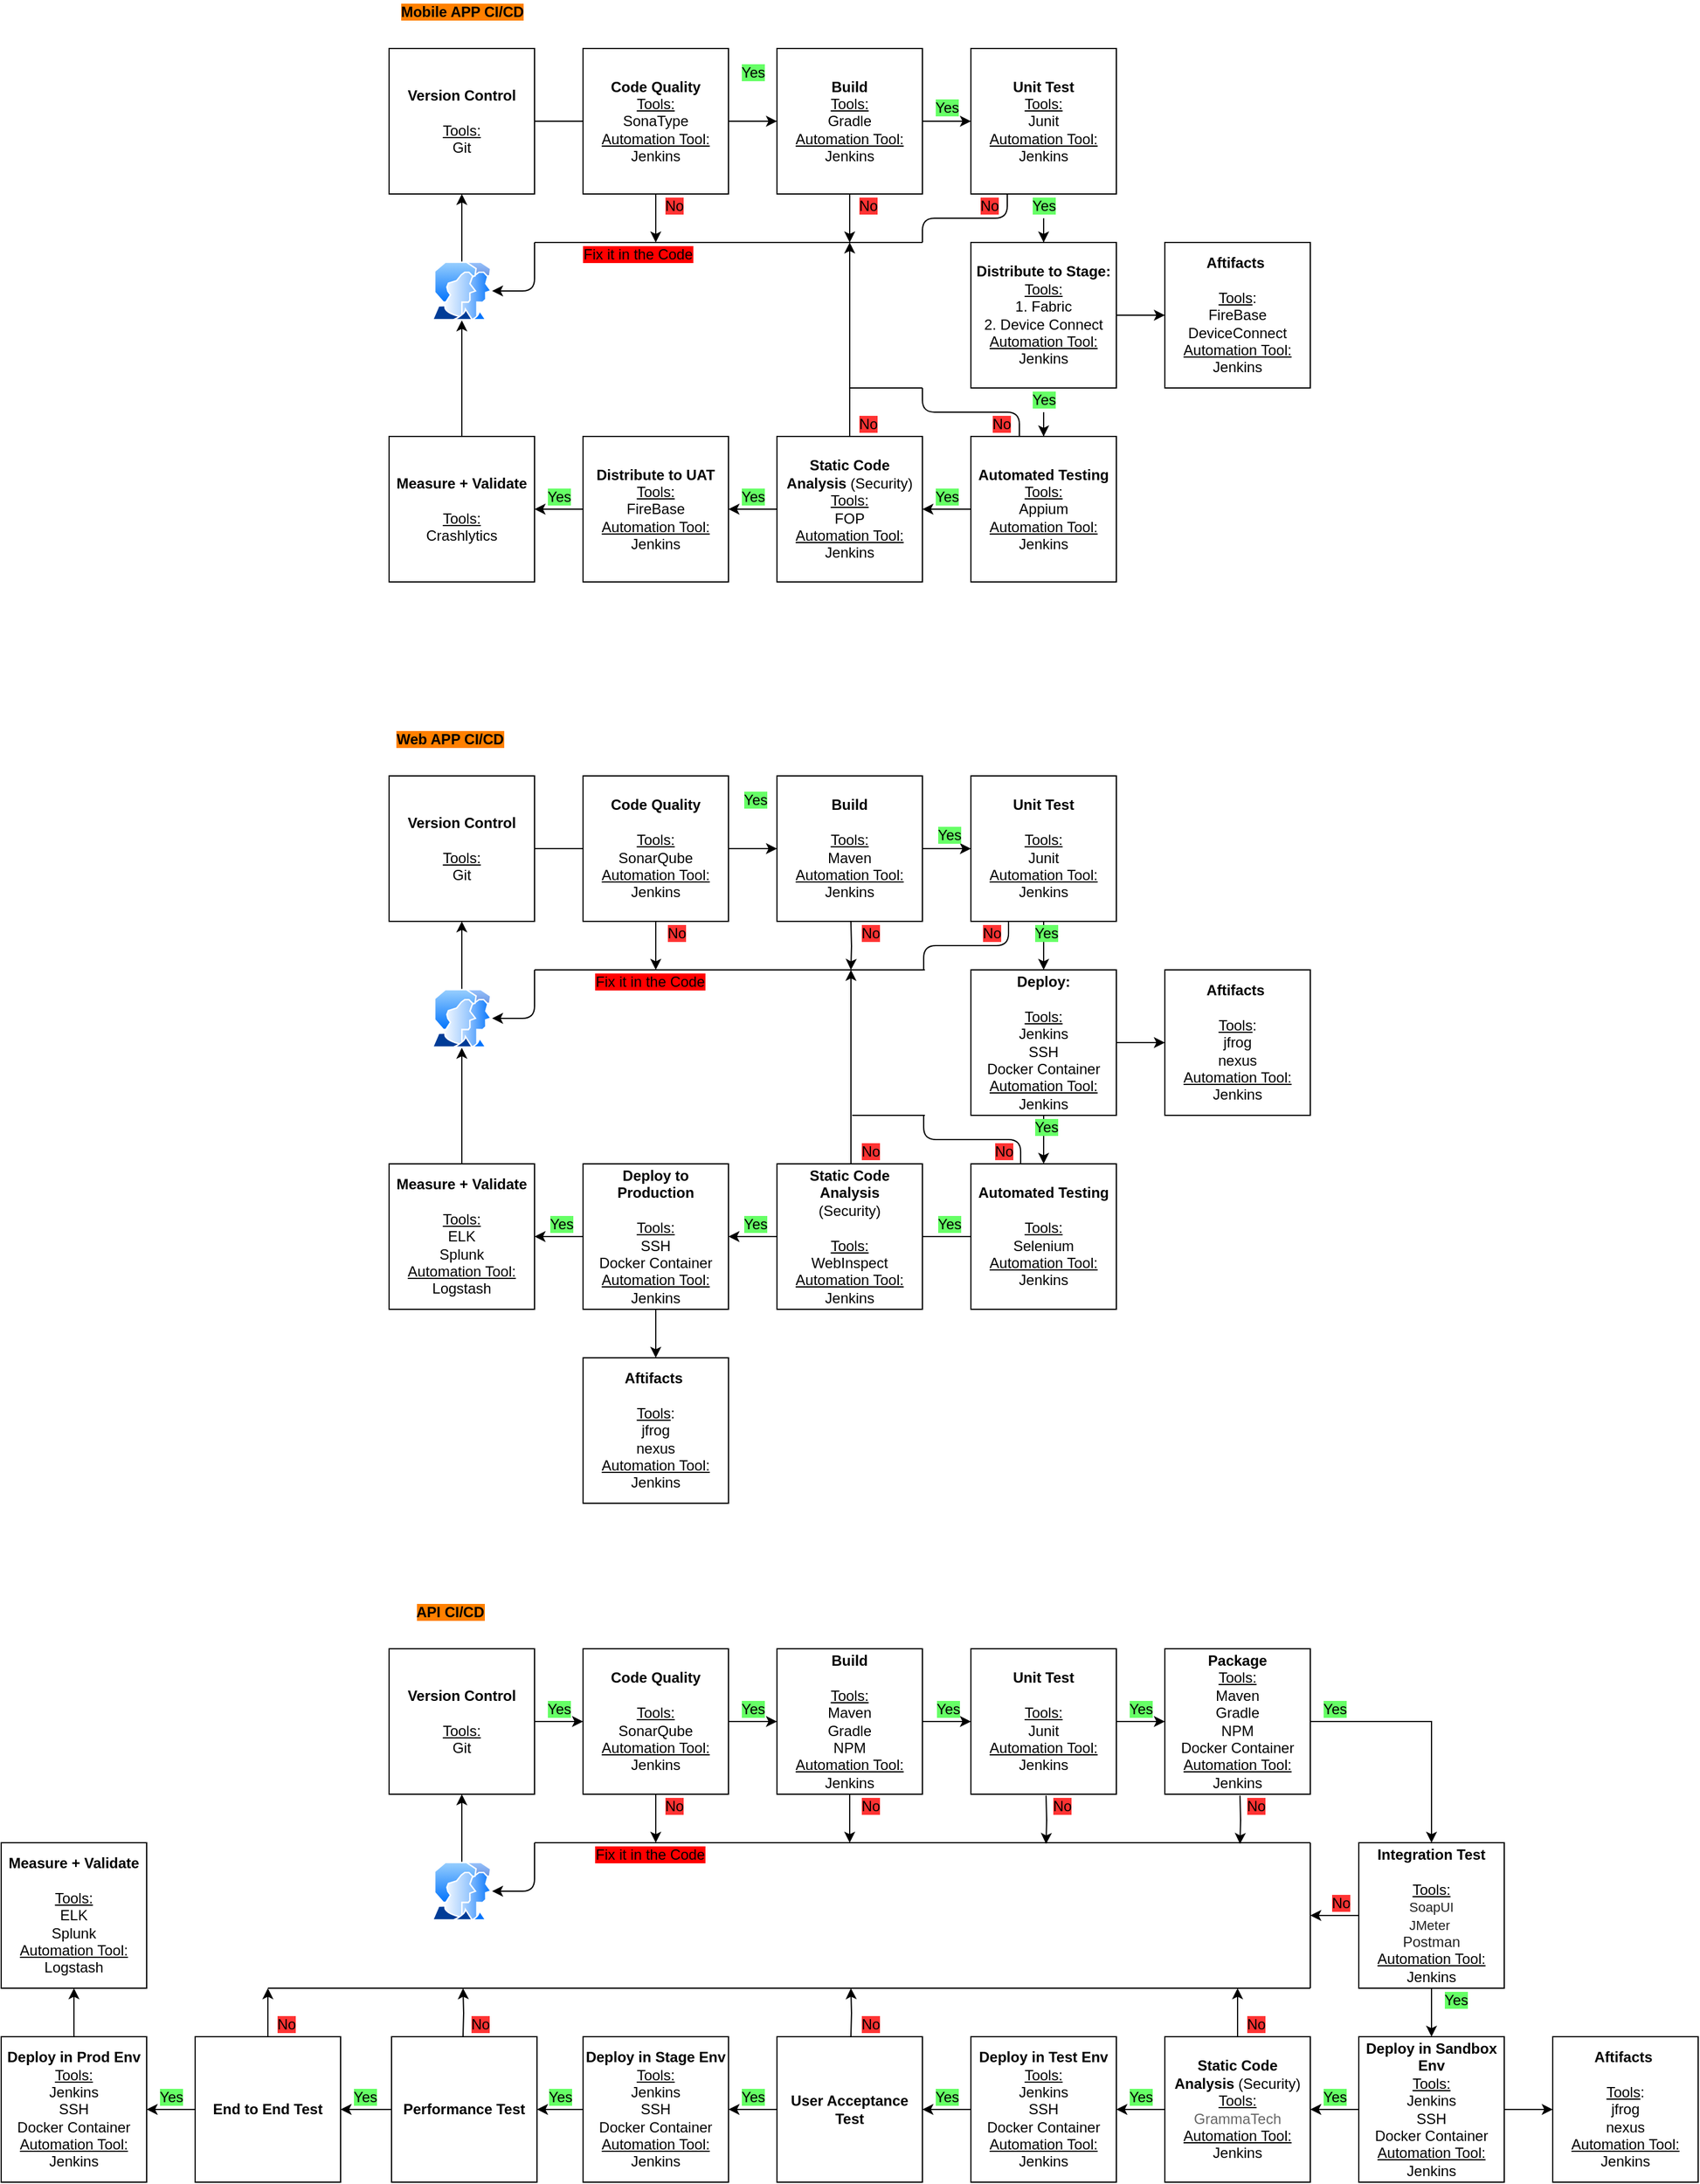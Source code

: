 <mxfile version="13.7.5" type="device"><diagram id="SdU_u94Ngvwu3M7rnDQM" name="Page-1"><mxGraphModel dx="2105" dy="491" grid="1" gridSize="10" guides="1" tooltips="1" connect="1" arrows="1" fold="1" page="1" pageScale="1" pageWidth="827" pageHeight="1169" math="0" shadow="0"><root><mxCell id="0"/><mxCell id="1" parent="0"/><mxCell id="Ttw3WsU9i3kZwepMwft5-23" style="edgeStyle=orthogonalEdgeStyle;rounded=0;orthogonalLoop=1;jettySize=auto;html=1;exitX=1;exitY=0.5;exitDx=0;exitDy=0;entryX=0;entryY=0.5;entryDx=0;entryDy=0;" parent="1" source="Ttw3WsU9i3kZwepMwft5-13" target="Ttw3WsU9i3kZwepMwft5-15" edge="1"><mxGeometry relative="1" as="geometry"/></mxCell><mxCell id="Ttw3WsU9i3kZwepMwft5-13" value="&lt;b&gt;Version Control&lt;br&gt;&lt;/b&gt;&lt;br&gt;&lt;u&gt;Tools:&lt;br&gt;&lt;/u&gt;Git" style="rounded=0;whiteSpace=wrap;html=1;" parent="1" vertex="1"><mxGeometry x="40" y="40" width="120" height="120" as="geometry"/></mxCell><mxCell id="Ttw3WsU9i3kZwepMwft5-24" style="edgeStyle=orthogonalEdgeStyle;rounded=0;orthogonalLoop=1;jettySize=auto;html=1;entryX=0;entryY=0.5;entryDx=0;entryDy=0;" parent="1" source="Ttw3WsU9i3kZwepMwft5-15" target="Ttw3WsU9i3kZwepMwft5-16" edge="1"><mxGeometry relative="1" as="geometry"/></mxCell><mxCell id="Ttw3WsU9i3kZwepMwft5-75" value="" style="edgeStyle=orthogonalEdgeStyle;rounded=0;orthogonalLoop=1;jettySize=auto;html=1;" parent="1" source="Ttw3WsU9i3kZwepMwft5-15" edge="1"><mxGeometry relative="1" as="geometry"><mxPoint x="420" y="200" as="targetPoint"/></mxGeometry></mxCell><mxCell id="Ttw3WsU9i3kZwepMwft5-15" value="&lt;b&gt;Build&lt;/b&gt;&lt;br&gt;&lt;u&gt;Tools:&lt;br&gt;&lt;/u&gt;Gradle&lt;br&gt;&lt;u&gt;Automation Tool:&lt;br&gt;&lt;/u&gt;Jenkins" style="rounded=0;whiteSpace=wrap;html=1;" parent="1" vertex="1"><mxGeometry x="360" y="40" width="120" height="120" as="geometry"/></mxCell><mxCell id="Ttw3WsU9i3kZwepMwft5-37" value="" style="edgeStyle=orthogonalEdgeStyle;rounded=0;orthogonalLoop=1;jettySize=auto;html=1;" parent="1" source="Ttw3WsU9i3kZwepMwft5-62" target="Ttw3WsU9i3kZwepMwft5-17" edge="1"><mxGeometry relative="1" as="geometry"/></mxCell><mxCell id="Ttw3WsU9i3kZwepMwft5-16" value="&lt;b&gt;Unit Test&lt;/b&gt;&lt;br&gt;&lt;u&gt;Tools:&lt;br&gt;&lt;/u&gt;Junit&lt;br&gt;&lt;u&gt;Automation Tool:&lt;br&gt;&lt;/u&gt;Jenkins" style="rounded=0;whiteSpace=wrap;html=1;" parent="1" vertex="1"><mxGeometry x="520" y="40" width="120" height="120" as="geometry"/></mxCell><mxCell id="Ttw3WsU9i3kZwepMwft5-26" value="" style="edgeStyle=orthogonalEdgeStyle;rounded=0;orthogonalLoop=1;jettySize=auto;html=1;" parent="1" source="Ttw3WsU9i3kZwepMwft5-64" target="Ttw3WsU9i3kZwepMwft5-18" edge="1"><mxGeometry relative="1" as="geometry"/></mxCell><mxCell id="Ttw3WsU9i3kZwepMwft5-130" value="" style="edgeStyle=orthogonalEdgeStyle;rounded=0;orthogonalLoop=1;jettySize=auto;html=1;" parent="1" source="Ttw3WsU9i3kZwepMwft5-17" target="Ttw3WsU9i3kZwepMwft5-127" edge="1"><mxGeometry relative="1" as="geometry"/></mxCell><mxCell id="Ttw3WsU9i3kZwepMwft5-17" value="&lt;b&gt;Distribute to Stage:&lt;/b&gt;&lt;br&gt;&lt;u&gt;Tools:&lt;br&gt;&lt;/u&gt;1. Fabric&lt;br&gt;2. Device Connect&lt;br&gt;&lt;u&gt;Automation Tool:&lt;br&gt;&lt;/u&gt;Jenkins" style="rounded=0;whiteSpace=wrap;html=1;" parent="1" vertex="1"><mxGeometry x="520" y="200" width="120" height="120" as="geometry"/></mxCell><mxCell id="Ttw3WsU9i3kZwepMwft5-27" value="" style="edgeStyle=orthogonalEdgeStyle;rounded=0;orthogonalLoop=1;jettySize=auto;html=1;" parent="1" source="Ttw3WsU9i3kZwepMwft5-35" target="Ttw3WsU9i3kZwepMwft5-19" edge="1"><mxGeometry relative="1" as="geometry"/></mxCell><mxCell id="Ttw3WsU9i3kZwepMwft5-18" value="&lt;b&gt;Automated Testing&lt;/b&gt;&lt;br&gt;&lt;u&gt;Tools:&lt;br&gt;&lt;/u&gt;Appium&lt;br&gt;&lt;u&gt;Automation Tool:&lt;br&gt;&lt;/u&gt;Jenkins" style="rounded=0;whiteSpace=wrap;html=1;" parent="1" vertex="1"><mxGeometry x="520" y="360" width="120" height="120" as="geometry"/></mxCell><mxCell id="Ttw3WsU9i3kZwepMwft5-28" value="" style="edgeStyle=orthogonalEdgeStyle;rounded=0;orthogonalLoop=1;jettySize=auto;html=1;" parent="1" source="Ttw3WsU9i3kZwepMwft5-19" target="Ttw3WsU9i3kZwepMwft5-20" edge="1"><mxGeometry relative="1" as="geometry"/></mxCell><mxCell id="Ttw3WsU9i3kZwepMwft5-19" value="&lt;b&gt;Distribute to UAT&lt;br&gt;&lt;/b&gt;&lt;u&gt;Tools:&lt;br&gt;&lt;/u&gt;FireBase&lt;br&gt;&lt;u&gt;Automation Tool:&lt;br&gt;&lt;/u&gt;Jenkins" style="rounded=0;whiteSpace=wrap;html=1;" parent="1" vertex="1"><mxGeometry x="200" y="360" width="120" height="120" as="geometry"/></mxCell><mxCell id="Ttw3WsU9i3kZwepMwft5-33" style="edgeStyle=orthogonalEdgeStyle;rounded=0;orthogonalLoop=1;jettySize=auto;html=1;entryX=0.5;entryY=1;entryDx=0;entryDy=0;" parent="1" source="Ttw3WsU9i3kZwepMwft5-20" target="Ttw3WsU9i3kZwepMwft5-21" edge="1"><mxGeometry relative="1" as="geometry"/></mxCell><mxCell id="Ttw3WsU9i3kZwepMwft5-20" value="&lt;b&gt;Measure + Validate&lt;br&gt;&lt;/b&gt;&lt;br&gt;&lt;u&gt;Tools:&lt;br&gt;&lt;/u&gt;Crashlytics" style="rounded=0;whiteSpace=wrap;html=1;" parent="1" vertex="1"><mxGeometry x="40" y="360" width="120" height="120" as="geometry"/></mxCell><mxCell id="Ttw3WsU9i3kZwepMwft5-22" style="edgeStyle=orthogonalEdgeStyle;rounded=0;orthogonalLoop=1;jettySize=auto;html=1;exitX=0.5;exitY=0;exitDx=0;exitDy=0;entryX=0.5;entryY=1;entryDx=0;entryDy=0;" parent="1" source="Ttw3WsU9i3kZwepMwft5-21" target="Ttw3WsU9i3kZwepMwft5-13" edge="1"><mxGeometry relative="1" as="geometry"/></mxCell><mxCell id="Ttw3WsU9i3kZwepMwft5-21" value="" style="aspect=fixed;perimeter=ellipsePerimeter;html=1;align=center;shadow=0;dashed=0;spacingTop=3;image;image=img/lib/active_directory/user_accounts.svg;" parent="1" vertex="1"><mxGeometry x="75" y="215.75" width="50" height="48.5" as="geometry"/></mxCell><mxCell id="Ttw3WsU9i3kZwepMwft5-71" value="" style="edgeStyle=orthogonalEdgeStyle;rounded=0;orthogonalLoop=1;jettySize=auto;html=1;" parent="1" source="Ttw3WsU9i3kZwepMwft5-34" edge="1"><mxGeometry relative="1" as="geometry"><mxPoint x="260" y="200" as="targetPoint"/></mxGeometry></mxCell><mxCell id="Ttw3WsU9i3kZwepMwft5-34" value="&lt;b&gt;Code Quality&lt;/b&gt;&lt;br&gt;&lt;u&gt;Tools:&lt;br&gt;&lt;/u&gt;SonaType&lt;br&gt;&lt;u&gt;Automation Tool:&lt;br&gt;&lt;/u&gt;Jenkins" style="rounded=0;whiteSpace=wrap;html=1;" parent="1" vertex="1"><mxGeometry x="200" y="40" width="120" height="120" as="geometry"/></mxCell><mxCell id="Ttw3WsU9i3kZwepMwft5-36" value="&lt;b style=&quot;background-color: rgb(255 , 128 , 0)&quot;&gt;Mobile APP CI/CD&lt;/b&gt;" style="text;html=1;align=center;verticalAlign=middle;resizable=0;points=[];autosize=1;" parent="1" vertex="1"><mxGeometry x="40" width="120" height="20" as="geometry"/></mxCell><mxCell id="Ttw3WsU9i3kZwepMwft5-38" style="edgeStyle=orthogonalEdgeStyle;rounded=0;orthogonalLoop=1;jettySize=auto;html=1;exitX=1;exitY=0.5;exitDx=0;exitDy=0;entryX=0;entryY=0.5;entryDx=0;entryDy=0;" parent="1" source="Ttw3WsU9i3kZwepMwft5-39" target="Ttw3WsU9i3kZwepMwft5-41" edge="1"><mxGeometry relative="1" as="geometry"/></mxCell><mxCell id="Ttw3WsU9i3kZwepMwft5-39" value="&lt;b&gt;Version Control&lt;br&gt;&lt;/b&gt;&lt;br&gt;&lt;u&gt;Tools:&lt;br&gt;&lt;/u&gt;Git" style="rounded=0;whiteSpace=wrap;html=1;" parent="1" vertex="1"><mxGeometry x="40" y="640" width="120" height="120" as="geometry"/></mxCell><mxCell id="Ttw3WsU9i3kZwepMwft5-40" style="edgeStyle=orthogonalEdgeStyle;rounded=0;orthogonalLoop=1;jettySize=auto;html=1;entryX=0;entryY=0.5;entryDx=0;entryDy=0;" parent="1" source="Ttw3WsU9i3kZwepMwft5-41" target="Ttw3WsU9i3kZwepMwft5-43" edge="1"><mxGeometry relative="1" as="geometry"/></mxCell><mxCell id="Ttw3WsU9i3kZwepMwft5-114" value="" style="edgeStyle=orthogonalEdgeStyle;rounded=0;orthogonalLoop=1;jettySize=auto;html=1;" parent="1" edge="1"><mxGeometry relative="1" as="geometry"><mxPoint x="421" y="760" as="sourcePoint"/><mxPoint x="421" y="800" as="targetPoint"/></mxGeometry></mxCell><mxCell id="Ttw3WsU9i3kZwepMwft5-41" value="&lt;b&gt;Build&lt;br&gt;&lt;/b&gt;&lt;br&gt;&lt;u&gt;Tools:&lt;br&gt;&lt;/u&gt;Maven&lt;br&gt;&lt;u&gt;Automation Tool:&lt;br&gt;&lt;/u&gt;Jenkins" style="rounded=0;whiteSpace=wrap;html=1;" parent="1" vertex="1"><mxGeometry x="360" y="640" width="120" height="120" as="geometry"/></mxCell><mxCell id="Ttw3WsU9i3kZwepMwft5-42" value="" style="edgeStyle=orthogonalEdgeStyle;rounded=0;orthogonalLoop=1;jettySize=auto;html=1;" parent="1" source="Ttw3WsU9i3kZwepMwft5-43" target="Ttw3WsU9i3kZwepMwft5-45" edge="1"><mxGeometry relative="1" as="geometry"/></mxCell><mxCell id="Ttw3WsU9i3kZwepMwft5-43" value="&lt;b&gt;Unit Test&lt;br&gt;&lt;/b&gt;&lt;br&gt;&lt;u&gt;Tools:&lt;br&gt;&lt;/u&gt;Junit&lt;br&gt;&lt;u&gt;Automation Tool:&lt;br&gt;&lt;/u&gt;Jenkins" style="rounded=0;whiteSpace=wrap;html=1;" parent="1" vertex="1"><mxGeometry x="520" y="640" width="120" height="120" as="geometry"/></mxCell><mxCell id="Ttw3WsU9i3kZwepMwft5-44" value="" style="edgeStyle=orthogonalEdgeStyle;rounded=0;orthogonalLoop=1;jettySize=auto;html=1;" parent="1" source="Ttw3WsU9i3kZwepMwft5-45" target="Ttw3WsU9i3kZwepMwft5-47" edge="1"><mxGeometry relative="1" as="geometry"/></mxCell><mxCell id="Ttw3WsU9i3kZwepMwft5-129" value="" style="edgeStyle=orthogonalEdgeStyle;rounded=0;orthogonalLoop=1;jettySize=auto;html=1;" parent="1" source="Ttw3WsU9i3kZwepMwft5-45" target="Ttw3WsU9i3kZwepMwft5-128" edge="1"><mxGeometry relative="1" as="geometry"/></mxCell><mxCell id="Ttw3WsU9i3kZwepMwft5-45" value="&lt;b&gt;Deploy:&lt;br&gt;&lt;/b&gt;&lt;br&gt;&lt;u&gt;Tools:&lt;br&gt;&lt;/u&gt;Jenkins&lt;br&gt;SSH&lt;br&gt;Docker Container&lt;br&gt;&lt;u&gt;Automation Tool:&lt;br&gt;&lt;/u&gt;Jenkins" style="rounded=0;whiteSpace=wrap;html=1;" parent="1" vertex="1"><mxGeometry x="520" y="800" width="120" height="120" as="geometry"/></mxCell><mxCell id="Ttw3WsU9i3kZwepMwft5-46" value="" style="edgeStyle=orthogonalEdgeStyle;rounded=0;orthogonalLoop=1;jettySize=auto;html=1;" parent="1" source="Ttw3WsU9i3kZwepMwft5-47" target="Ttw3WsU9i3kZwepMwft5-49" edge="1"><mxGeometry relative="1" as="geometry"/></mxCell><mxCell id="Ttw3WsU9i3kZwepMwft5-47" value="&lt;b&gt;Automated Testing&lt;br&gt;&lt;/b&gt;&lt;br&gt;&lt;u&gt;Tools:&lt;br&gt;&lt;/u&gt;Selenium&lt;br&gt;&lt;u&gt;Automation Tool:&lt;br&gt;&lt;/u&gt;Jenkins" style="rounded=0;whiteSpace=wrap;html=1;" parent="1" vertex="1"><mxGeometry x="520" y="960" width="120" height="120" as="geometry"/></mxCell><mxCell id="Ttw3WsU9i3kZwepMwft5-48" value="" style="edgeStyle=orthogonalEdgeStyle;rounded=0;orthogonalLoop=1;jettySize=auto;html=1;" parent="1" source="Ttw3WsU9i3kZwepMwft5-49" target="Ttw3WsU9i3kZwepMwft5-51" edge="1"><mxGeometry relative="1" as="geometry"/></mxCell><mxCell id="Ttw3WsU9i3kZwepMwft5-133" value="" style="edgeStyle=orthogonalEdgeStyle;rounded=0;orthogonalLoop=1;jettySize=auto;html=1;" parent="1" source="Ttw3WsU9i3kZwepMwft5-49" target="Ttw3WsU9i3kZwepMwft5-131" edge="1"><mxGeometry relative="1" as="geometry"/></mxCell><mxCell id="Ttw3WsU9i3kZwepMwft5-49" value="&lt;b&gt;Deploy to Production&lt;br&gt;&lt;/b&gt;&lt;br&gt;&lt;u&gt;Tools:&lt;br&gt;&lt;/u&gt;SSH&lt;br&gt;Docker Container&lt;br&gt;&lt;u&gt;Automation Tool:&lt;br&gt;&lt;/u&gt;Jenkins" style="rounded=0;whiteSpace=wrap;html=1;" parent="1" vertex="1"><mxGeometry x="200" y="960" width="120" height="120" as="geometry"/></mxCell><mxCell id="Ttw3WsU9i3kZwepMwft5-50" style="edgeStyle=orthogonalEdgeStyle;rounded=0;orthogonalLoop=1;jettySize=auto;html=1;entryX=0.5;entryY=1;entryDx=0;entryDy=0;" parent="1" source="Ttw3WsU9i3kZwepMwft5-51" target="Ttw3WsU9i3kZwepMwft5-53" edge="1"><mxGeometry relative="1" as="geometry"/></mxCell><mxCell id="Ttw3WsU9i3kZwepMwft5-51" value="&lt;b&gt;Measure + Validate&lt;br&gt;&lt;/b&gt;&lt;br&gt;&lt;u&gt;Tools:&lt;br&gt;&lt;/u&gt;ELK&lt;br&gt;Splunk&lt;br&gt;&lt;u&gt;Automation Tool:&lt;br&gt;&lt;/u&gt;Logstash" style="rounded=0;whiteSpace=wrap;html=1;" parent="1" vertex="1"><mxGeometry x="40" y="960" width="120" height="120" as="geometry"/></mxCell><mxCell id="Ttw3WsU9i3kZwepMwft5-52" style="edgeStyle=orthogonalEdgeStyle;rounded=0;orthogonalLoop=1;jettySize=auto;html=1;exitX=0.5;exitY=0;exitDx=0;exitDy=0;entryX=0.5;entryY=1;entryDx=0;entryDy=0;" parent="1" source="Ttw3WsU9i3kZwepMwft5-53" target="Ttw3WsU9i3kZwepMwft5-39" edge="1"><mxGeometry relative="1" as="geometry"/></mxCell><mxCell id="Ttw3WsU9i3kZwepMwft5-53" value="" style="aspect=fixed;perimeter=ellipsePerimeter;html=1;align=center;shadow=0;dashed=0;spacingTop=3;image;image=img/lib/active_directory/user_accounts.svg;" parent="1" vertex="1"><mxGeometry x="75" y="815.75" width="50" height="48.5" as="geometry"/></mxCell><mxCell id="Ttw3WsU9i3kZwepMwft5-112" value="" style="edgeStyle=orthogonalEdgeStyle;rounded=0;orthogonalLoop=1;jettySize=auto;html=1;" parent="1" source="Ttw3WsU9i3kZwepMwft5-54" edge="1"><mxGeometry relative="1" as="geometry"><mxPoint x="260" y="800" as="targetPoint"/></mxGeometry></mxCell><mxCell id="Ttw3WsU9i3kZwepMwft5-54" value="&lt;b&gt;Code Quality&lt;br&gt;&lt;/b&gt;&lt;br&gt;&lt;u&gt;Tools:&lt;br&gt;&lt;/u&gt;SonarQube&lt;br&gt;&lt;u&gt;Automation Tool:&lt;br&gt;&lt;/u&gt;Jenkins" style="rounded=0;whiteSpace=wrap;html=1;" parent="1" vertex="1"><mxGeometry x="200" y="640" width="120" height="120" as="geometry"/></mxCell><mxCell id="Ttw3WsU9i3kZwepMwft5-55" value="&lt;b&gt;Static Code Analysis&lt;br&gt;&lt;/b&gt;(Security)&lt;br&gt;&lt;br&gt;&lt;u&gt;Tools:&lt;br&gt;&lt;/u&gt;WebInspect&lt;br&gt;&lt;u&gt;Automation Tool:&lt;br&gt;&lt;/u&gt;Jenkins" style="rounded=0;whiteSpace=wrap;html=1;" parent="1" vertex="1"><mxGeometry x="360" y="960" width="120" height="120" as="geometry"/></mxCell><mxCell id="Ttw3WsU9i3kZwepMwft5-56" value="&lt;b style=&quot;background-color: rgb(255 , 128 , 0)&quot;&gt;Web APP CI/CD&lt;/b&gt;" style="text;html=1;align=center;verticalAlign=middle;resizable=0;points=[];autosize=1;" parent="1" vertex="1"><mxGeometry x="40" y="600" width="100" height="20" as="geometry"/></mxCell><mxCell id="Ttw3WsU9i3kZwepMwft5-35" value="&lt;b&gt;Static Code Analysis&amp;nbsp;&lt;/b&gt;(Security)&lt;br&gt;&lt;u&gt;Tools:&lt;br&gt;&lt;/u&gt;FOP&lt;br&gt;&lt;u&gt;Automation Tool:&lt;br&gt;&lt;/u&gt;Jenkins" style="rounded=0;whiteSpace=wrap;html=1;" parent="1" vertex="1"><mxGeometry x="360" y="360" width="120" height="120" as="geometry"/></mxCell><mxCell id="Ttw3WsU9i3kZwepMwft5-58" value="" style="edgeStyle=orthogonalEdgeStyle;rounded=0;orthogonalLoop=1;jettySize=auto;html=1;" parent="1" source="Ttw3WsU9i3kZwepMwft5-18" target="Ttw3WsU9i3kZwepMwft5-35" edge="1"><mxGeometry relative="1" as="geometry"><mxPoint x="520" y="420" as="sourcePoint"/><mxPoint x="320" y="360" as="targetPoint"/></mxGeometry></mxCell><mxCell id="Ttw3WsU9i3kZwepMwft5-59" value="&lt;span style=&quot;background-color: rgb(102 , 255 , 102)&quot;&gt;Yes&lt;/span&gt;" style="text;html=1;align=center;verticalAlign=middle;resizable=0;points=[];autosize=1;" parent="1" vertex="1"><mxGeometry x="320" y="50" width="40" height="20" as="geometry"/></mxCell><mxCell id="Ttw3WsU9i3kZwepMwft5-61" value="&lt;span style=&quot;background-color: rgb(102 , 255 , 102)&quot;&gt;Yes&lt;/span&gt;" style="text;html=1;align=center;verticalAlign=middle;resizable=0;points=[];autosize=1;" parent="1" vertex="1"><mxGeometry x="480" y="79" width="40" height="20" as="geometry"/></mxCell><mxCell id="Ttw3WsU9i3kZwepMwft5-62" value="&lt;span style=&quot;background-color: rgb(102 , 255 , 102)&quot;&gt;Yes&lt;/span&gt;" style="text;html=1;align=center;verticalAlign=middle;resizable=0;points=[];autosize=1;" parent="1" vertex="1"><mxGeometry x="560" y="160" width="40" height="20" as="geometry"/></mxCell><mxCell id="Ttw3WsU9i3kZwepMwft5-64" value="&lt;span style=&quot;background-color: rgb(102 , 255 , 102)&quot;&gt;Yes&lt;/span&gt;" style="text;html=1;align=center;verticalAlign=middle;resizable=0;points=[];autosize=1;" parent="1" vertex="1"><mxGeometry x="560" y="320" width="40" height="20" as="geometry"/></mxCell><mxCell id="Ttw3WsU9i3kZwepMwft5-66" value="&lt;span style=&quot;background-color: rgb(102 , 255 , 102)&quot;&gt;Yes&lt;/span&gt;" style="text;html=1;align=center;verticalAlign=middle;resizable=0;points=[];autosize=1;" parent="1" vertex="1"><mxGeometry x="480" y="400" width="40" height="20" as="geometry"/></mxCell><mxCell id="Ttw3WsU9i3kZwepMwft5-67" value="&lt;span style=&quot;background-color: rgb(102 , 255 , 102)&quot;&gt;Yes&lt;/span&gt;" style="text;html=1;align=center;verticalAlign=middle;resizable=0;points=[];autosize=1;" parent="1" vertex="1"><mxGeometry x="320" y="400" width="40" height="20" as="geometry"/></mxCell><mxCell id="Ttw3WsU9i3kZwepMwft5-68" value="&lt;span style=&quot;background-color: rgb(102 , 255 , 102)&quot;&gt;Yes&lt;/span&gt;" style="text;html=1;align=center;verticalAlign=middle;resizable=0;points=[];autosize=1;" parent="1" vertex="1"><mxGeometry x="160" y="400" width="40" height="20" as="geometry"/></mxCell><mxCell id="Ttw3WsU9i3kZwepMwft5-76" value="&lt;span style=&quot;background-color: rgb(255 , 51 , 51)&quot;&gt;No&lt;/span&gt;" style="text;html=1;align=center;verticalAlign=middle;resizable=0;points=[];autosize=1;" parent="1" vertex="1"><mxGeometry x="260" y="160" width="30" height="20" as="geometry"/></mxCell><mxCell id="Ttw3WsU9i3kZwepMwft5-77" value="&lt;span style=&quot;background-color: rgb(255 , 51 , 51)&quot;&gt;No&lt;/span&gt;" style="text;html=1;align=center;verticalAlign=middle;resizable=0;points=[];autosize=1;" parent="1" vertex="1"><mxGeometry x="420" y="160" width="30" height="20" as="geometry"/></mxCell><mxCell id="Ttw3WsU9i3kZwepMwft5-79" value="" style="endArrow=none;html=1;" parent="1" edge="1"><mxGeometry width="50" height="50" relative="1" as="geometry"><mxPoint x="160" y="200" as="sourcePoint"/><mxPoint x="480" y="200" as="targetPoint"/></mxGeometry></mxCell><mxCell id="Ttw3WsU9i3kZwepMwft5-80" value="" style="endArrow=none;html=1;entryX=0.25;entryY=1;entryDx=0;entryDy=0;" parent="1" target="Ttw3WsU9i3kZwepMwft5-16" edge="1"><mxGeometry width="50" height="50" relative="1" as="geometry"><mxPoint x="480" y="200" as="sourcePoint"/><mxPoint x="400" y="250" as="targetPoint"/><Array as="points"><mxPoint x="480" y="180"/><mxPoint x="550" y="180"/></Array></mxGeometry></mxCell><mxCell id="Ttw3WsU9i3kZwepMwft5-81" value="&lt;span style=&quot;background-color: rgb(255 , 51 , 51)&quot;&gt;No&lt;/span&gt;" style="text;html=1;align=center;verticalAlign=middle;resizable=0;points=[];autosize=1;" parent="1" vertex="1"><mxGeometry x="520" y="160" width="30" height="20" as="geometry"/></mxCell><mxCell id="Ttw3WsU9i3kZwepMwft5-83" value="" style="endArrow=classic;html=1;exitX=0.5;exitY=0;exitDx=0;exitDy=0;" parent="1" source="Ttw3WsU9i3kZwepMwft5-35" edge="1"><mxGeometry width="50" height="50" relative="1" as="geometry"><mxPoint x="350" y="300" as="sourcePoint"/><mxPoint x="420" y="200" as="targetPoint"/></mxGeometry></mxCell><mxCell id="Ttw3WsU9i3kZwepMwft5-84" value="&lt;span style=&quot;background-color: rgb(255 , 51 , 51)&quot;&gt;No&lt;/span&gt;" style="text;html=1;align=center;verticalAlign=middle;resizable=0;points=[];autosize=1;" parent="1" vertex="1"><mxGeometry x="420" y="340" width="30" height="20" as="geometry"/></mxCell><mxCell id="Ttw3WsU9i3kZwepMwft5-85" value="" style="endArrow=none;html=1;" parent="1" edge="1"><mxGeometry width="50" height="50" relative="1" as="geometry"><mxPoint x="480" y="320" as="sourcePoint"/><mxPoint x="560" y="360" as="targetPoint"/><Array as="points"><mxPoint x="480" y="340"/><mxPoint x="560" y="340"/></Array></mxGeometry></mxCell><mxCell id="Ttw3WsU9i3kZwepMwft5-86" value="" style="endArrow=none;html=1;" parent="1" edge="1"><mxGeometry width="50" height="50" relative="1" as="geometry"><mxPoint x="420" y="320" as="sourcePoint"/><mxPoint x="480" y="320" as="targetPoint"/></mxGeometry></mxCell><mxCell id="Ttw3WsU9i3kZwepMwft5-87" value="&lt;span style=&quot;background-color: rgb(255 , 51 , 51)&quot;&gt;No&lt;/span&gt;" style="text;html=1;align=center;verticalAlign=middle;resizable=0;points=[];autosize=1;" parent="1" vertex="1"><mxGeometry x="530" y="340" width="30" height="20" as="geometry"/></mxCell><mxCell id="Ttw3WsU9i3kZwepMwft5-93" value="&lt;span style=&quot;background-color: rgb(102 , 255 , 102)&quot;&gt;Yes&lt;/span&gt;" style="text;html=1;align=center;verticalAlign=middle;resizable=0;points=[];autosize=1;" parent="1" vertex="1"><mxGeometry x="322.04" y="650" width="40" height="20" as="geometry"/></mxCell><mxCell id="Ttw3WsU9i3kZwepMwft5-94" value="&lt;span style=&quot;background-color: rgb(102 , 255 , 102)&quot;&gt;Yes&lt;/span&gt;" style="text;html=1;align=center;verticalAlign=middle;resizable=0;points=[];autosize=1;" parent="1" vertex="1"><mxGeometry x="482.04" y="679" width="40" height="20" as="geometry"/></mxCell><mxCell id="Ttw3WsU9i3kZwepMwft5-95" value="&lt;span style=&quot;background-color: rgb(102 , 255 , 102)&quot;&gt;Yes&lt;/span&gt;" style="text;html=1;align=center;verticalAlign=middle;resizable=0;points=[];autosize=1;" parent="1" vertex="1"><mxGeometry x="562.04" y="760" width="40" height="20" as="geometry"/></mxCell><mxCell id="Ttw3WsU9i3kZwepMwft5-96" value="&lt;span style=&quot;background-color: rgb(102 , 255 , 102)&quot;&gt;Yes&lt;/span&gt;" style="text;html=1;align=center;verticalAlign=middle;resizable=0;points=[];autosize=1;" parent="1" vertex="1"><mxGeometry x="562.04" y="920" width="40" height="20" as="geometry"/></mxCell><mxCell id="Ttw3WsU9i3kZwepMwft5-97" value="&lt;span style=&quot;background-color: rgb(102 , 255 , 102)&quot;&gt;Yes&lt;/span&gt;" style="text;html=1;align=center;verticalAlign=middle;resizable=0;points=[];autosize=1;" parent="1" vertex="1"><mxGeometry x="482.04" y="1000" width="40" height="20" as="geometry"/></mxCell><mxCell id="Ttw3WsU9i3kZwepMwft5-98" value="&lt;span style=&quot;background-color: rgb(102 , 255 , 102)&quot;&gt;Yes&lt;/span&gt;" style="text;html=1;align=center;verticalAlign=middle;resizable=0;points=[];autosize=1;" parent="1" vertex="1"><mxGeometry x="322.04" y="1000" width="40" height="20" as="geometry"/></mxCell><mxCell id="Ttw3WsU9i3kZwepMwft5-99" value="&lt;span style=&quot;background-color: rgb(102 , 255 , 102)&quot;&gt;Yes&lt;/span&gt;" style="text;html=1;align=center;verticalAlign=middle;resizable=0;points=[];autosize=1;" parent="1" vertex="1"><mxGeometry x="162.04" y="1000" width="40" height="20" as="geometry"/></mxCell><mxCell id="Ttw3WsU9i3kZwepMwft5-100" value="&lt;span style=&quot;background-color: rgb(255 , 51 , 51)&quot;&gt;No&lt;/span&gt;" style="text;html=1;align=center;verticalAlign=middle;resizable=0;points=[];autosize=1;" parent="1" vertex="1"><mxGeometry x="262.04" y="760" width="30" height="20" as="geometry"/></mxCell><mxCell id="Ttw3WsU9i3kZwepMwft5-101" value="&lt;span style=&quot;background-color: rgb(255 , 51 , 51)&quot;&gt;No&lt;/span&gt;" style="text;html=1;align=center;verticalAlign=middle;resizable=0;points=[];autosize=1;" parent="1" vertex="1"><mxGeometry x="422.04" y="760" width="30" height="20" as="geometry"/></mxCell><mxCell id="Ttw3WsU9i3kZwepMwft5-102" value="" style="endArrow=classic;html=1;entryX=1;entryY=0.5;entryDx=0;entryDy=0;" parent="1" target="Ttw3WsU9i3kZwepMwft5-53" edge="1"><mxGeometry width="50" height="50" relative="1" as="geometry"><mxPoint x="160" y="800" as="sourcePoint"/><mxPoint x="121.0" y="763.96" as="targetPoint"/><Array as="points"><mxPoint x="160" y="840"/></Array></mxGeometry></mxCell><mxCell id="Ttw3WsU9i3kZwepMwft5-103" value="" style="endArrow=none;html=1;" parent="1" edge="1"><mxGeometry width="50" height="50" relative="1" as="geometry"><mxPoint x="160" y="800" as="sourcePoint"/><mxPoint x="482.04" y="800" as="targetPoint"/></mxGeometry></mxCell><mxCell id="Ttw3WsU9i3kZwepMwft5-104" value="" style="endArrow=none;html=1;entryX=0.25;entryY=1;entryDx=0;entryDy=0;" parent="1" edge="1"><mxGeometry width="50" height="50" relative="1" as="geometry"><mxPoint x="481.04" y="800" as="sourcePoint"/><mxPoint x="551.04" y="760" as="targetPoint"/><Array as="points"><mxPoint x="481.04" y="780"/><mxPoint x="551.04" y="780"/></Array></mxGeometry></mxCell><mxCell id="Ttw3WsU9i3kZwepMwft5-105" value="&lt;span style=&quot;background-color: rgb(255 , 51 , 51)&quot;&gt;No&lt;/span&gt;" style="text;html=1;align=center;verticalAlign=middle;resizable=0;points=[];autosize=1;" parent="1" vertex="1"><mxGeometry x="522.04" y="760" width="30" height="20" as="geometry"/></mxCell><mxCell id="Ttw3WsU9i3kZwepMwft5-106" value="" style="endArrow=classic;html=1;exitX=0.5;exitY=0;exitDx=0;exitDy=0;" parent="1" edge="1"><mxGeometry width="50" height="50" relative="1" as="geometry"><mxPoint x="421.04" y="960" as="sourcePoint"/><mxPoint x="421.04" y="800" as="targetPoint"/></mxGeometry></mxCell><mxCell id="Ttw3WsU9i3kZwepMwft5-107" value="&lt;span style=&quot;background-color: rgb(255 , 51 , 51)&quot;&gt;No&lt;/span&gt;" style="text;html=1;align=center;verticalAlign=middle;resizable=0;points=[];autosize=1;" parent="1" vertex="1"><mxGeometry x="422.04" y="940" width="30" height="20" as="geometry"/></mxCell><mxCell id="Ttw3WsU9i3kZwepMwft5-108" value="" style="endArrow=none;html=1;" parent="1" edge="1"><mxGeometry width="50" height="50" relative="1" as="geometry"><mxPoint x="481.04" y="920" as="sourcePoint"/><mxPoint x="561.04" y="960" as="targetPoint"/><Array as="points"><mxPoint x="481.04" y="940"/><mxPoint x="561.04" y="940"/></Array></mxGeometry></mxCell><mxCell id="Ttw3WsU9i3kZwepMwft5-109" value="" style="endArrow=none;html=1;" parent="1" edge="1"><mxGeometry width="50" height="50" relative="1" as="geometry"><mxPoint x="422.04" y="920" as="sourcePoint"/><mxPoint x="482.04" y="920" as="targetPoint"/></mxGeometry></mxCell><mxCell id="Ttw3WsU9i3kZwepMwft5-110" value="&lt;span style=&quot;background-color: rgb(255 , 51 , 51)&quot;&gt;No&lt;/span&gt;" style="text;html=1;align=center;verticalAlign=middle;resizable=0;points=[];autosize=1;" parent="1" vertex="1"><mxGeometry x="532.04" y="940" width="30" height="20" as="geometry"/></mxCell><mxCell id="Ttw3WsU9i3kZwepMwft5-117" value="&lt;span style=&quot;background-color: rgb(255 , 0 , 0)&quot;&gt;Fix it in the Code&lt;/span&gt;" style="text;html=1;align=center;verticalAlign=middle;resizable=0;points=[];autosize=1;" parent="1" vertex="1"><mxGeometry x="200" y="800" width="110" height="20" as="geometry"/></mxCell><mxCell id="Ttw3WsU9i3kZwepMwft5-118" value="&lt;span style=&quot;background-color: rgb(255 , 0 , 0)&quot;&gt;Fix it in the Code&lt;/span&gt;" style="text;html=1;align=center;verticalAlign=middle;resizable=0;points=[];autosize=1;" parent="1" vertex="1"><mxGeometry x="190" y="200" width="110" height="20" as="geometry"/></mxCell><mxCell id="Ttw3WsU9i3kZwepMwft5-148" value="" style="edgeStyle=orthogonalEdgeStyle;rounded=0;orthogonalLoop=1;jettySize=auto;html=1;" parent="1" source="Ttw3WsU9i3kZwepMwft5-119" target="Ttw3WsU9i3kZwepMwft5-120" edge="1"><mxGeometry relative="1" as="geometry"/></mxCell><mxCell id="Ttw3WsU9i3kZwepMwft5-119" value="&lt;b&gt;Version Control&lt;br&gt;&lt;/b&gt;&lt;br&gt;&lt;u&gt;Tools:&lt;br&gt;&lt;/u&gt;Git" style="rounded=0;whiteSpace=wrap;html=1;" parent="1" vertex="1"><mxGeometry x="40" y="1360" width="120" height="120" as="geometry"/></mxCell><mxCell id="Ttw3WsU9i3kZwepMwft5-149" value="" style="edgeStyle=orthogonalEdgeStyle;rounded=0;orthogonalLoop=1;jettySize=auto;html=1;" parent="1" source="Ttw3WsU9i3kZwepMwft5-120" target="Ttw3WsU9i3kZwepMwft5-121" edge="1"><mxGeometry relative="1" as="geometry"/></mxCell><mxCell id="Ttw3WsU9i3kZwepMwft5-180" value="" style="edgeStyle=orthogonalEdgeStyle;rounded=0;orthogonalLoop=1;jettySize=auto;html=1;" parent="1" source="Ttw3WsU9i3kZwepMwft5-120" edge="1"><mxGeometry relative="1" as="geometry"><mxPoint x="260" y="1520" as="targetPoint"/></mxGeometry></mxCell><mxCell id="Ttw3WsU9i3kZwepMwft5-120" value="&lt;b style=&quot;white-space: normal&quot;&gt;Code Quality&lt;br&gt;&lt;/b&gt;&lt;br style=&quot;white-space: normal&quot;&gt;&lt;u style=&quot;white-space: normal&quot;&gt;Tools:&lt;br&gt;&lt;/u&gt;&lt;span style=&quot;white-space: normal&quot;&gt;SonarQube&lt;/span&gt;&lt;br style=&quot;white-space: normal&quot;&gt;&lt;u style=&quot;white-space: normal&quot;&gt;Automation Tool:&lt;br&gt;&lt;/u&gt;&lt;span style=&quot;white-space: normal&quot;&gt;Jenkins&lt;/span&gt;" style="rounded=0;whiteSpace=wrap;html=1;" parent="1" vertex="1"><mxGeometry x="200" y="1360" width="120" height="120" as="geometry"/></mxCell><mxCell id="Ttw3WsU9i3kZwepMwft5-151" value="" style="edgeStyle=orthogonalEdgeStyle;rounded=0;orthogonalLoop=1;jettySize=auto;html=1;" parent="1" source="Ttw3WsU9i3kZwepMwft5-121" target="Ttw3WsU9i3kZwepMwft5-122" edge="1"><mxGeometry relative="1" as="geometry"/></mxCell><mxCell id="Ttw3WsU9i3kZwepMwft5-121" value="&lt;b style=&quot;white-space: normal&quot;&gt;Build&lt;br&gt;&lt;/b&gt;&lt;br style=&quot;white-space: normal&quot;&gt;&lt;u style=&quot;white-space: normal&quot;&gt;Tools:&lt;br&gt;&lt;/u&gt;&lt;span style=&quot;white-space: normal&quot;&gt;Maven&lt;br&gt;&lt;/span&gt;Gradle&lt;br&gt;NPM&lt;br style=&quot;white-space: normal&quot;&gt;&lt;u style=&quot;white-space: normal&quot;&gt;Automation Tool:&lt;br&gt;&lt;/u&gt;&lt;span style=&quot;white-space: normal&quot;&gt;Jenkins&lt;/span&gt;" style="rounded=0;whiteSpace=wrap;html=1;" parent="1" vertex="1"><mxGeometry x="360" y="1360" width="120" height="120" as="geometry"/></mxCell><mxCell id="Ttw3WsU9i3kZwepMwft5-152" value="" style="edgeStyle=orthogonalEdgeStyle;rounded=0;orthogonalLoop=1;jettySize=auto;html=1;" parent="1" source="Ttw3WsU9i3kZwepMwft5-122" target="Ttw3WsU9i3kZwepMwft5-134" edge="1"><mxGeometry relative="1" as="geometry"/></mxCell><mxCell id="Ttw3WsU9i3kZwepMwft5-122" value="&lt;b style=&quot;white-space: normal&quot;&gt;Unit Test&lt;br&gt;&lt;/b&gt;&lt;br style=&quot;white-space: normal&quot;&gt;&lt;u style=&quot;white-space: normal&quot;&gt;Tools:&lt;br&gt;&lt;/u&gt;&lt;span style=&quot;white-space: normal&quot;&gt;Junit&lt;/span&gt;&lt;br style=&quot;white-space: normal&quot;&gt;&lt;u style=&quot;white-space: normal&quot;&gt;Automation Tool:&lt;br&gt;&lt;/u&gt;&lt;span style=&quot;white-space: normal&quot;&gt;Jenkins&lt;/span&gt;" style="rounded=0;whiteSpace=wrap;html=1;" parent="1" vertex="1"><mxGeometry x="520" y="1360" width="120" height="120" as="geometry"/></mxCell><mxCell id="Ttw3WsU9i3kZwepMwft5-144" value="" style="edgeStyle=orthogonalEdgeStyle;rounded=0;orthogonalLoop=1;jettySize=auto;html=1;" parent="1" source="Ttw3WsU9i3kZwepMwft5-123" target="Ttw3WsU9i3kZwepMwft5-126" edge="1"><mxGeometry relative="1" as="geometry"/></mxCell><mxCell id="Ttw3WsU9i3kZwepMwft5-161" value="" style="edgeStyle=orthogonalEdgeStyle;rounded=0;orthogonalLoop=1;jettySize=auto;html=1;" parent="1" source="Ttw3WsU9i3kZwepMwft5-123" target="Ttw3WsU9i3kZwepMwft5-160" edge="1"><mxGeometry relative="1" as="geometry"/></mxCell><mxCell id="Ttw3WsU9i3kZwepMwft5-123" value="&lt;b style=&quot;white-space: normal&quot;&gt;Deploy in Sandbox Env&lt;br&gt;&lt;/b&gt;&lt;u style=&quot;white-space: normal&quot;&gt;Tools:&lt;br&gt;&lt;/u&gt;&lt;span style=&quot;white-space: normal&quot;&gt;Jenkins&lt;/span&gt;&lt;br style=&quot;white-space: normal&quot;&gt;&lt;span style=&quot;white-space: normal&quot;&gt;SSH&lt;/span&gt;&lt;br style=&quot;white-space: normal&quot;&gt;&lt;span style=&quot;white-space: normal&quot;&gt;Docker Container&lt;/span&gt;&lt;br style=&quot;white-space: normal&quot;&gt;&lt;u style=&quot;white-space: normal&quot;&gt;Automation Tool:&lt;br&gt;&lt;/u&gt;&lt;span style=&quot;white-space: normal&quot;&gt;Jenkins&lt;/span&gt;" style="rounded=0;whiteSpace=wrap;html=1;" parent="1" vertex="1"><mxGeometry x="840" y="1680" width="120" height="120" as="geometry"/></mxCell><mxCell id="Ttw3WsU9i3kZwepMwft5-124" value="&lt;b style=&quot;background-color: rgb(255 , 128 , 0)&quot;&gt;API CI/CD&lt;/b&gt;" style="text;html=1;align=center;verticalAlign=middle;resizable=0;points=[];autosize=1;" parent="1" vertex="1"><mxGeometry x="55" y="1320" width="70" height="20" as="geometry"/></mxCell><mxCell id="Ttw3WsU9i3kZwepMwft5-126" value="&lt;b&gt;Aftifacts&amp;nbsp;&lt;br&gt;&lt;/b&gt;&lt;br&gt;&lt;u&gt;Tools&lt;/u&gt;:&lt;br&gt;jfrog &lt;br&gt;nexus&lt;br&gt;&lt;u&gt;Automation Tool:&lt;br&gt;&lt;/u&gt;Jenkins&lt;b&gt;&lt;br&gt;&lt;/b&gt;" style="rounded=0;whiteSpace=wrap;html=1;" parent="1" vertex="1"><mxGeometry x="1000" y="1680" width="120" height="120" as="geometry"/></mxCell><mxCell id="Ttw3WsU9i3kZwepMwft5-127" value="&lt;b&gt;Aftifacts&amp;nbsp;&lt;br&gt;&lt;/b&gt;&lt;br&gt;&lt;u&gt;Tools&lt;/u&gt;:&lt;br&gt;FireBase&lt;br&gt;DeviceConnect&lt;br&gt;&lt;u&gt;Automation Tool:&lt;br&gt;&lt;/u&gt;Jenkins&lt;b&gt;&lt;br&gt;&lt;/b&gt;" style="rounded=0;whiteSpace=wrap;html=1;" parent="1" vertex="1"><mxGeometry x="680" y="200" width="120" height="120" as="geometry"/></mxCell><mxCell id="Ttw3WsU9i3kZwepMwft5-128" value="&lt;b&gt;Aftifacts&amp;nbsp;&lt;br&gt;&lt;/b&gt;&lt;br&gt;&lt;u&gt;Tools&lt;/u&gt;:&lt;br&gt;jfrog &lt;br&gt;nexus&lt;br&gt;&lt;u&gt;Automation Tool:&lt;br&gt;&lt;/u&gt;Jenkins&lt;b&gt;&lt;br&gt;&lt;/b&gt;" style="rounded=0;whiteSpace=wrap;html=1;" parent="1" vertex="1"><mxGeometry x="680" y="800" width="120" height="120" as="geometry"/></mxCell><mxCell id="Ttw3WsU9i3kZwepMwft5-131" value="&lt;b&gt;Aftifacts&amp;nbsp;&lt;br&gt;&lt;/b&gt;&lt;br&gt;&lt;u&gt;Tools&lt;/u&gt;:&lt;br&gt;jfrog &lt;br&gt;nexus&lt;br&gt;&lt;u&gt;Automation Tool:&lt;br&gt;&lt;/u&gt;Jenkins&lt;b&gt;&lt;br&gt;&lt;/b&gt;" style="rounded=0;whiteSpace=wrap;html=1;" parent="1" vertex="1"><mxGeometry x="200.04" y="1120" width="120" height="120" as="geometry"/></mxCell><mxCell id="Ttw3WsU9i3kZwepMwft5-154" value="" style="edgeStyle=orthogonalEdgeStyle;rounded=0;orthogonalLoop=1;jettySize=auto;html=1;" parent="1" source="Ttw3WsU9i3kZwepMwft5-134" target="Ttw3WsU9i3kZwepMwft5-135" edge="1"><mxGeometry relative="1" as="geometry"/></mxCell><mxCell id="Ttw3WsU9i3kZwepMwft5-134" value="&lt;b&gt;Package&lt;/b&gt;&lt;br&gt;&lt;u style=&quot;white-space: normal&quot;&gt;Tools:&lt;br&gt;&lt;/u&gt;Maven&lt;br&gt;Gradle&lt;br&gt;NPM&lt;br style=&quot;white-space: normal&quot;&gt;&lt;span style=&quot;white-space: normal&quot;&gt;Docker Container&lt;/span&gt;&lt;br style=&quot;white-space: normal&quot;&gt;&lt;u style=&quot;white-space: normal&quot;&gt;Automation Tool:&lt;br&gt;&lt;/u&gt;&lt;span style=&quot;white-space: normal&quot;&gt;Jenkins&lt;/span&gt;" style="rounded=0;whiteSpace=wrap;html=1;" parent="1" vertex="1"><mxGeometry x="680" y="1360" width="120" height="120" as="geometry"/></mxCell><mxCell id="Ttw3WsU9i3kZwepMwft5-155" value="" style="edgeStyle=orthogonalEdgeStyle;rounded=0;orthogonalLoop=1;jettySize=auto;html=1;" parent="1" source="Ttw3WsU9i3kZwepMwft5-135" target="Ttw3WsU9i3kZwepMwft5-123" edge="1"><mxGeometry relative="1" as="geometry"/></mxCell><mxCell id="Ttw3WsU9i3kZwepMwft5-187" value="" style="edgeStyle=orthogonalEdgeStyle;rounded=0;orthogonalLoop=1;jettySize=auto;html=1;" parent="1" source="Ttw3WsU9i3kZwepMwft5-135" edge="1"><mxGeometry relative="1" as="geometry"><mxPoint x="800" y="1580" as="targetPoint"/></mxGeometry></mxCell><mxCell id="Ttw3WsU9i3kZwepMwft5-135" value="&lt;b&gt;Integration Test&lt;/b&gt;&lt;br&gt;&lt;br&gt;&lt;u style=&quot;white-space: normal&quot;&gt;Tools:&lt;br&gt;&lt;/u&gt;&lt;font style=&quot;font-size: 11px&quot;&gt;&lt;span style=&quot;color: rgb(34 , 34 , 34) ; font-family: &amp;#34;arial&amp;#34; , sans-serif ; text-align: left ; background-color: rgb(255 , 255 , 255)&quot;&gt;SoapUI&lt;/span&gt;&lt;br style=&quot;white-space: normal&quot;&gt;&lt;/font&gt;&lt;span style=&quot;color: rgb(34 , 34 , 34) ; font-family: &amp;#34;arial&amp;#34; , sans-serif ; text-align: left ; background-color: rgb(255 , 255 , 255) ; font-size: 11px&quot;&gt;&lt;font style=&quot;font-size: 11px&quot;&gt;JMeter&amp;nbsp;&lt;br&gt;&lt;/font&gt;&lt;/span&gt;&lt;span style=&quot;color: rgb(34 , 34 , 34) ; font-family: &amp;#34;arial&amp;#34; , sans-serif ; text-align: left ; background-color: rgb(255 , 255 , 255)&quot;&gt;&lt;font style=&quot;font-size: 12px&quot;&gt;Postman&lt;/font&gt;&lt;/span&gt;&lt;span style=&quot;color: rgb(34 , 34 , 34) ; font-family: &amp;#34;arial&amp;#34; , sans-serif ; text-align: left ; background-color: rgb(255 , 255 , 255) ; font-size: 11px&quot;&gt;&lt;br&gt;&lt;/span&gt;&lt;u style=&quot;white-space: normal&quot;&gt;Automation Tool:&lt;br&gt;&lt;/u&gt;&lt;span style=&quot;white-space: normal&quot;&gt;Jenkins&lt;/span&gt;" style="rounded=0;whiteSpace=wrap;html=1;" parent="1" vertex="1"><mxGeometry x="840" y="1520" width="120" height="120" as="geometry"/></mxCell><mxCell id="Ttw3WsU9i3kZwepMwft5-143" value="" style="edgeStyle=orthogonalEdgeStyle;rounded=0;orthogonalLoop=1;jettySize=auto;html=1;" parent="1" source="Ttw3WsU9i3kZwepMwft5-136" target="Ttw3WsU9i3kZwepMwft5-137" edge="1"><mxGeometry relative="1" as="geometry"/></mxCell><mxCell id="Ttw3WsU9i3kZwepMwft5-136" value="&lt;b style=&quot;white-space: normal&quot;&gt;Deploy in Test Env&lt;br&gt;&lt;/b&gt;&lt;u style=&quot;white-space: normal&quot;&gt;Tools:&lt;br&gt;&lt;/u&gt;&lt;span style=&quot;white-space: normal&quot;&gt;Jenkins&lt;/span&gt;&lt;br style=&quot;white-space: normal&quot;&gt;&lt;span style=&quot;white-space: normal&quot;&gt;SSH&lt;/span&gt;&lt;br style=&quot;white-space: normal&quot;&gt;&lt;span style=&quot;white-space: normal&quot;&gt;Docker Container&lt;/span&gt;&lt;br style=&quot;white-space: normal&quot;&gt;&lt;u style=&quot;white-space: normal&quot;&gt;Automation Tool:&lt;br&gt;&lt;/u&gt;&lt;span style=&quot;white-space: normal&quot;&gt;Jenkins&lt;/span&gt;" style="rounded=0;whiteSpace=wrap;html=1;" parent="1" vertex="1"><mxGeometry x="520" y="1680" width="120" height="120" as="geometry"/></mxCell><mxCell id="Ttw3WsU9i3kZwepMwft5-210" value="" style="edgeStyle=orthogonalEdgeStyle;rounded=0;orthogonalLoop=1;jettySize=auto;html=1;" parent="1" source="Ttw3WsU9i3kZwepMwft5-138" target="Ttw3WsU9i3kZwepMwft5-139" edge="1"><mxGeometry relative="1" as="geometry"/></mxCell><mxCell id="Ttw3WsU9i3kZwepMwft5-138" value="&lt;b style=&quot;white-space: normal&quot;&gt;Deploy in Stage Env&lt;br&gt;&lt;/b&gt;&lt;u style=&quot;white-space: normal&quot;&gt;Tools:&lt;br&gt;&lt;/u&gt;&lt;span style=&quot;white-space: normal&quot;&gt;Jenkins&lt;/span&gt;&lt;br style=&quot;white-space: normal&quot;&gt;&lt;span style=&quot;white-space: normal&quot;&gt;SSH&lt;/span&gt;&lt;br style=&quot;white-space: normal&quot;&gt;&lt;span style=&quot;white-space: normal&quot;&gt;Docker Container&lt;/span&gt;&lt;br style=&quot;white-space: normal&quot;&gt;&lt;u style=&quot;white-space: normal&quot;&gt;Automation Tool:&lt;br&gt;&lt;/u&gt;&lt;span style=&quot;white-space: normal&quot;&gt;Jenkins&lt;/span&gt;" style="rounded=0;whiteSpace=wrap;html=1;" parent="1" vertex="1"><mxGeometry x="200.04" y="1680" width="120" height="120" as="geometry"/></mxCell><mxCell id="Ttw3WsU9i3kZwepMwft5-209" value="" style="edgeStyle=orthogonalEdgeStyle;rounded=0;orthogonalLoop=1;jettySize=auto;html=1;" parent="1" source="Ttw3WsU9i3kZwepMwft5-139" target="Ttw3WsU9i3kZwepMwft5-140" edge="1"><mxGeometry relative="1" as="geometry"/></mxCell><mxCell id="Ttw3WsU9i3kZwepMwft5-139" value="&lt;span style=&quot;white-space: normal&quot;&gt;&lt;b&gt;Performance Test&lt;/b&gt;&lt;/span&gt;" style="rounded=0;whiteSpace=wrap;html=1;" parent="1" vertex="1"><mxGeometry x="42.04" y="1680" width="120" height="120" as="geometry"/></mxCell><mxCell id="Ttw3WsU9i3kZwepMwft5-213" value="" style="edgeStyle=orthogonalEdgeStyle;rounded=0;orthogonalLoop=1;jettySize=auto;html=1;" parent="1" source="Ttw3WsU9i3kZwepMwft5-140" target="Ttw3WsU9i3kZwepMwft5-141" edge="1"><mxGeometry relative="1" as="geometry"/></mxCell><mxCell id="Ttw3WsU9i3kZwepMwft5-216" value="" style="edgeStyle=orthogonalEdgeStyle;rounded=0;orthogonalLoop=1;jettySize=auto;html=1;" parent="1" source="Ttw3WsU9i3kZwepMwft5-140" edge="1"><mxGeometry relative="1" as="geometry"><mxPoint x="-60" y="1640" as="targetPoint"/></mxGeometry></mxCell><mxCell id="Ttw3WsU9i3kZwepMwft5-140" value="&lt;span style=&quot;white-space: normal&quot;&gt;&lt;b&gt;End to End Test&lt;/b&gt;&lt;/span&gt;" style="rounded=0;whiteSpace=wrap;html=1;" parent="1" vertex="1"><mxGeometry x="-120.0" y="1680" width="120" height="120" as="geometry"/></mxCell><mxCell id="Ttw3WsU9i3kZwepMwft5-164" value="" style="edgeStyle=orthogonalEdgeStyle;rounded=0;orthogonalLoop=1;jettySize=auto;html=1;" parent="1" source="Ttw3WsU9i3kZwepMwft5-141" target="Ttw3WsU9i3kZwepMwft5-163" edge="1"><mxGeometry relative="1" as="geometry"/></mxCell><mxCell id="Ttw3WsU9i3kZwepMwft5-141" value="&lt;b style=&quot;white-space: normal&quot;&gt;Deploy in Prod Env&lt;br&gt;&lt;/b&gt;&lt;u style=&quot;white-space: normal&quot;&gt;Tools:&lt;br&gt;&lt;/u&gt;&lt;span style=&quot;white-space: normal&quot;&gt;Jenkins&lt;/span&gt;&lt;br style=&quot;white-space: normal&quot;&gt;&lt;span style=&quot;white-space: normal&quot;&gt;SSH&lt;/span&gt;&lt;br style=&quot;white-space: normal&quot;&gt;&lt;span style=&quot;white-space: normal&quot;&gt;Docker Container&lt;/span&gt;&lt;br style=&quot;white-space: normal&quot;&gt;&lt;u style=&quot;white-space: normal&quot;&gt;Automation Tool:&lt;br&gt;&lt;/u&gt;&lt;span style=&quot;white-space: normal&quot;&gt;Jenkins&lt;/span&gt;" style="rounded=0;whiteSpace=wrap;html=1;" parent="1" vertex="1"><mxGeometry x="-280" y="1680" width="120" height="120" as="geometry"/></mxCell><mxCell id="Ttw3WsU9i3kZwepMwft5-158" style="edgeStyle=orthogonalEdgeStyle;rounded=0;orthogonalLoop=1;jettySize=auto;html=1;exitX=0.5;exitY=0;exitDx=0;exitDy=0;entryX=0.5;entryY=1;entryDx=0;entryDy=0;" parent="1" source="Ttw3WsU9i3kZwepMwft5-159" edge="1"><mxGeometry relative="1" as="geometry"><mxPoint x="100" y="1480" as="targetPoint"/></mxGeometry></mxCell><mxCell id="Ttw3WsU9i3kZwepMwft5-159" value="" style="aspect=fixed;perimeter=ellipsePerimeter;html=1;align=center;shadow=0;dashed=0;spacingTop=3;image;image=img/lib/active_directory/user_accounts.svg;" parent="1" vertex="1"><mxGeometry x="75" y="1535.75" width="50" height="48.5" as="geometry"/></mxCell><mxCell id="Ttw3WsU9i3kZwepMwft5-162" value="" style="edgeStyle=orthogonalEdgeStyle;rounded=0;orthogonalLoop=1;jettySize=auto;html=1;" parent="1" source="Ttw3WsU9i3kZwepMwft5-160" target="Ttw3WsU9i3kZwepMwft5-136" edge="1"><mxGeometry relative="1" as="geometry"/></mxCell><mxCell id="Ttw3WsU9i3kZwepMwft5-189" value="" style="edgeStyle=orthogonalEdgeStyle;rounded=0;orthogonalLoop=1;jettySize=auto;html=1;" parent="1" source="Ttw3WsU9i3kZwepMwft5-160" edge="1"><mxGeometry relative="1" as="geometry"><mxPoint x="740" y="1640" as="targetPoint"/></mxGeometry></mxCell><mxCell id="Ttw3WsU9i3kZwepMwft5-160" value="&lt;b&gt;Static Code Analysis&amp;nbsp;&lt;/b&gt;(Security)&lt;br&gt;&lt;u&gt;Tools:&lt;br&gt;&lt;/u&gt;&lt;span style=&quot;color: rgb(102 , 102 , 102) ; font-family: &amp;#34;helvetica&amp;#34; , &amp;#34;arial&amp;#34; , &amp;#34;helvetica&amp;#34; , sans-serif ; background-color: rgb(255 , 255 , 255)&quot;&gt;&lt;font style=&quot;font-size: 12px&quot;&gt;GrammaTech&lt;/font&gt;&lt;/span&gt;&lt;br&gt;&lt;u&gt;Automation Tool:&lt;br&gt;&lt;/u&gt;Jenkins" style="rounded=0;whiteSpace=wrap;html=1;" parent="1" vertex="1"><mxGeometry x="680" y="1680" width="120" height="120" as="geometry"/></mxCell><mxCell id="Ttw3WsU9i3kZwepMwft5-163" value="&lt;b&gt;Measure + Validate&lt;br&gt;&lt;/b&gt;&lt;br&gt;&lt;u&gt;Tools:&lt;br&gt;&lt;/u&gt;ELK&lt;br&gt;Splunk&lt;br&gt;&lt;u&gt;Automation Tool:&lt;br&gt;&lt;/u&gt;Logstash" style="rounded=0;whiteSpace=wrap;html=1;" parent="1" vertex="1"><mxGeometry x="-280" y="1520" width="120" height="120" as="geometry"/></mxCell><mxCell id="Ttw3WsU9i3kZwepMwft5-165" value="" style="endArrow=classic;html=1;entryX=1;entryY=0.5;entryDx=0;entryDy=0;" parent="1" target="Ttw3WsU9i3kZwepMwft5-21" edge="1"><mxGeometry width="50" height="50" relative="1" as="geometry"><mxPoint x="160" y="200" as="sourcePoint"/><mxPoint x="520" y="230" as="targetPoint"/><Array as="points"><mxPoint x="160" y="240"/></Array></mxGeometry></mxCell><mxCell id="Ttw3WsU9i3kZwepMwft5-166" value="&lt;span style=&quot;background-color: rgb(102 , 255 , 102)&quot;&gt;Yes&lt;/span&gt;" style="text;html=1;align=center;verticalAlign=middle;resizable=0;points=[];autosize=1;" parent="1" vertex="1"><mxGeometry x="160.04" y="1400" width="40" height="20" as="geometry"/></mxCell><mxCell id="Ttw3WsU9i3kZwepMwft5-167" value="&lt;span style=&quot;background-color: rgb(102 , 255 , 102)&quot;&gt;Yes&lt;/span&gt;" style="text;html=1;align=center;verticalAlign=middle;resizable=0;points=[];autosize=1;" parent="1" vertex="1"><mxGeometry x="320" y="1400" width="40" height="20" as="geometry"/></mxCell><mxCell id="Ttw3WsU9i3kZwepMwft5-168" value="&lt;span style=&quot;background-color: rgb(102 , 255 , 102)&quot;&gt;Yes&lt;/span&gt;" style="text;html=1;align=center;verticalAlign=middle;resizable=0;points=[];autosize=1;" parent="1" vertex="1"><mxGeometry x="481.04" y="1400" width="40" height="20" as="geometry"/></mxCell><mxCell id="Ttw3WsU9i3kZwepMwft5-169" value="&lt;span style=&quot;background-color: rgb(102 , 255 , 102)&quot;&gt;Yes&lt;/span&gt;" style="text;html=1;align=center;verticalAlign=middle;resizable=0;points=[];autosize=1;" parent="1" vertex="1"><mxGeometry x="640" y="1400" width="40" height="20" as="geometry"/></mxCell><mxCell id="Ttw3WsU9i3kZwepMwft5-170" value="&lt;span style=&quot;background-color: rgb(102 , 255 , 102)&quot;&gt;Yes&lt;/span&gt;" style="text;html=1;align=center;verticalAlign=middle;resizable=0;points=[];autosize=1;" parent="1" vertex="1"><mxGeometry x="800" y="1400" width="40" height="20" as="geometry"/></mxCell><mxCell id="Ttw3WsU9i3kZwepMwft5-171" value="&lt;span style=&quot;background-color: rgb(102 , 255 , 102)&quot;&gt;Yes&lt;/span&gt;" style="text;html=1;align=center;verticalAlign=middle;resizable=0;points=[];autosize=1;" parent="1" vertex="1"><mxGeometry x="900" y="1640" width="40" height="20" as="geometry"/></mxCell><mxCell id="Ttw3WsU9i3kZwepMwft5-172" value="&lt;span style=&quot;background-color: rgb(102 , 255 , 102)&quot;&gt;Yes&lt;/span&gt;" style="text;html=1;align=center;verticalAlign=middle;resizable=0;points=[];autosize=1;" parent="1" vertex="1"><mxGeometry x="800" y="1720" width="40" height="20" as="geometry"/></mxCell><mxCell id="Ttw3WsU9i3kZwepMwft5-173" value="&lt;span style=&quot;background-color: rgb(102 , 255 , 102)&quot;&gt;Yes&lt;/span&gt;" style="text;html=1;align=center;verticalAlign=middle;resizable=0;points=[];autosize=1;" parent="1" vertex="1"><mxGeometry x="640" y="1720" width="40" height="20" as="geometry"/></mxCell><mxCell id="Ttw3WsU9i3kZwepMwft5-174" value="&lt;span style=&quot;background-color: rgb(102 , 255 , 102)&quot;&gt;Yes&lt;/span&gt;" style="text;html=1;align=center;verticalAlign=middle;resizable=0;points=[];autosize=1;" parent="1" vertex="1"><mxGeometry x="480" y="1720" width="40" height="20" as="geometry"/></mxCell><mxCell id="Ttw3WsU9i3kZwepMwft5-178" value="" style="endArrow=none;html=1;" parent="1" edge="1"><mxGeometry width="50" height="50" relative="1" as="geometry"><mxPoint x="160" y="1520" as="sourcePoint"/><mxPoint x="800" y="1520" as="targetPoint"/></mxGeometry></mxCell><mxCell id="Ttw3WsU9i3kZwepMwft5-181" value="" style="edgeStyle=orthogonalEdgeStyle;rounded=0;orthogonalLoop=1;jettySize=auto;html=1;exitX=0.5;exitY=1;exitDx=0;exitDy=0;" parent="1" source="Ttw3WsU9i3kZwepMwft5-121" edge="1"><mxGeometry relative="1" as="geometry"><mxPoint x="270" y="1490" as="sourcePoint"/><mxPoint x="420" y="1520" as="targetPoint"/></mxGeometry></mxCell><mxCell id="Ttw3WsU9i3kZwepMwft5-182" value="" style="edgeStyle=orthogonalEdgeStyle;rounded=0;orthogonalLoop=1;jettySize=auto;html=1;exitX=0.5;exitY=1;exitDx=0;exitDy=0;" parent="1" edge="1"><mxGeometry relative="1" as="geometry"><mxPoint x="582" y="1481" as="sourcePoint"/><mxPoint x="582" y="1521" as="targetPoint"/></mxGeometry></mxCell><mxCell id="Ttw3WsU9i3kZwepMwft5-183" value="" style="edgeStyle=orthogonalEdgeStyle;rounded=0;orthogonalLoop=1;jettySize=auto;html=1;exitX=0.5;exitY=1;exitDx=0;exitDy=0;" parent="1" edge="1"><mxGeometry relative="1" as="geometry"><mxPoint x="742" y="1481" as="sourcePoint"/><mxPoint x="742" y="1521" as="targetPoint"/></mxGeometry></mxCell><mxCell id="Ttw3WsU9i3kZwepMwft5-184" value="" style="endArrow=none;html=1;" parent="1" edge="1"><mxGeometry width="50" height="50" relative="1" as="geometry"><mxPoint x="800" y="1640" as="sourcePoint"/><mxPoint x="800" y="1520" as="targetPoint"/></mxGeometry></mxCell><mxCell id="Ttw3WsU9i3kZwepMwft5-185" value="" style="endArrow=none;html=1;" parent="1" edge="1"><mxGeometry width="50" height="50" relative="1" as="geometry"><mxPoint x="-60" y="1640" as="sourcePoint"/><mxPoint x="800" y="1640" as="targetPoint"/></mxGeometry></mxCell><mxCell id="Ttw3WsU9i3kZwepMwft5-190" value="&lt;span style=&quot;background-color: rgb(255 , 51 , 51)&quot;&gt;No&lt;/span&gt;" style="text;html=1;align=center;verticalAlign=middle;resizable=0;points=[];autosize=1;" parent="1" vertex="1"><mxGeometry x="260" y="1480" width="30" height="20" as="geometry"/></mxCell><mxCell id="Ttw3WsU9i3kZwepMwft5-193" value="&lt;span style=&quot;background-color: rgb(255 , 51 , 51)&quot;&gt;No&lt;/span&gt;" style="text;html=1;align=center;verticalAlign=middle;resizable=0;points=[];autosize=1;" parent="1" vertex="1"><mxGeometry x="422.04" y="1480" width="30" height="20" as="geometry"/></mxCell><mxCell id="Ttw3WsU9i3kZwepMwft5-194" value="&lt;span style=&quot;background-color: rgb(255 , 51 , 51)&quot;&gt;No&lt;/span&gt;" style="text;html=1;align=center;verticalAlign=middle;resizable=0;points=[];autosize=1;" parent="1" vertex="1"><mxGeometry x="580" y="1480" width="30" height="20" as="geometry"/></mxCell><mxCell id="Ttw3WsU9i3kZwepMwft5-195" value="&lt;span style=&quot;background-color: rgb(255 , 51 , 51)&quot;&gt;No&lt;/span&gt;" style="text;html=1;align=center;verticalAlign=middle;resizable=0;points=[];autosize=1;" parent="1" vertex="1"><mxGeometry x="740" y="1480" width="30" height="20" as="geometry"/></mxCell><mxCell id="Ttw3WsU9i3kZwepMwft5-196" value="&lt;span style=&quot;background-color: rgb(255 , 51 , 51)&quot;&gt;No&lt;/span&gt;" style="text;html=1;align=center;verticalAlign=middle;resizable=0;points=[];autosize=1;" parent="1" vertex="1"><mxGeometry x="740" y="1660" width="30" height="20" as="geometry"/></mxCell><mxCell id="Ttw3WsU9i3kZwepMwft5-197" value="&lt;span style=&quot;background-color: rgb(255 , 51 , 51)&quot;&gt;No&lt;/span&gt;" style="text;html=1;align=center;verticalAlign=middle;resizable=0;points=[];autosize=1;" parent="1" vertex="1"><mxGeometry x="810" y="1560" width="30" height="20" as="geometry"/></mxCell><mxCell id="Ttw3WsU9i3kZwepMwft5-199" value="" style="endArrow=classic;html=1;entryX=1;entryY=0.5;entryDx=0;entryDy=0;" parent="1" target="Ttw3WsU9i3kZwepMwft5-159" edge="1"><mxGeometry width="50" height="50" relative="1" as="geometry"><mxPoint x="160" y="1520" as="sourcePoint"/><mxPoint x="300" y="1590" as="targetPoint"/><Array as="points"><mxPoint x="160" y="1560"/></Array></mxGeometry></mxCell><mxCell id="Ttw3WsU9i3kZwepMwft5-200" value="&lt;span style=&quot;background-color: rgb(255 , 0 , 0)&quot;&gt;Fix it in the Code&lt;/span&gt;" style="text;html=1;align=center;verticalAlign=middle;resizable=0;points=[];autosize=1;" parent="1" vertex="1"><mxGeometry x="200" y="1520" width="110" height="20" as="geometry"/></mxCell><mxCell id="Ttw3WsU9i3kZwepMwft5-206" value="" style="edgeStyle=orthogonalEdgeStyle;rounded=0;orthogonalLoop=1;jettySize=auto;html=1;" parent="1" source="Ttw3WsU9i3kZwepMwft5-137" target="Ttw3WsU9i3kZwepMwft5-138" edge="1"><mxGeometry relative="1" as="geometry"/></mxCell><mxCell id="Ttw3WsU9i3kZwepMwft5-137" value="&lt;span style=&quot;white-space: normal&quot;&gt;&lt;b&gt;User Acceptance Test&lt;/b&gt;&lt;/span&gt;" style="rounded=0;whiteSpace=wrap;html=1;" parent="1" vertex="1"><mxGeometry x="360" y="1680" width="120" height="120" as="geometry"/></mxCell><mxCell id="Ttw3WsU9i3kZwepMwft5-207" value="&lt;span style=&quot;background-color: rgb(102 , 255 , 102)&quot;&gt;Yes&lt;/span&gt;" style="text;html=1;align=center;verticalAlign=middle;resizable=0;points=[];autosize=1;" parent="1" vertex="1"><mxGeometry x="320" y="1720" width="40" height="20" as="geometry"/></mxCell><mxCell id="Ttw3WsU9i3kZwepMwft5-211" value="&lt;span style=&quot;background-color: rgb(102 , 255 , 102)&quot;&gt;Yes&lt;/span&gt;" style="text;html=1;align=center;verticalAlign=middle;resizable=0;points=[];autosize=1;" parent="1" vertex="1"><mxGeometry x="161" y="1720" width="40" height="20" as="geometry"/></mxCell><mxCell id="Ttw3WsU9i3kZwepMwft5-212" value="&lt;span style=&quot;background-color: rgb(102 , 255 , 102)&quot;&gt;Yes&lt;/span&gt;" style="text;html=1;align=center;verticalAlign=middle;resizable=0;points=[];autosize=1;" parent="1" vertex="1"><mxGeometry y="1720" width="40" height="20" as="geometry"/></mxCell><mxCell id="Ttw3WsU9i3kZwepMwft5-214" value="&lt;span style=&quot;background-color: rgb(102 , 255 , 102)&quot;&gt;Yes&lt;/span&gt;" style="text;html=1;align=center;verticalAlign=middle;resizable=0;points=[];autosize=1;" parent="1" vertex="1"><mxGeometry x="-160" y="1720" width="40" height="20" as="geometry"/></mxCell><mxCell id="Ttw3WsU9i3kZwepMwft5-217" value="" style="edgeStyle=orthogonalEdgeStyle;rounded=0;orthogonalLoop=1;jettySize=auto;html=1;" parent="1" edge="1"><mxGeometry relative="1" as="geometry"><mxPoint x="101" y="1680" as="sourcePoint"/><mxPoint x="101" y="1640" as="targetPoint"/></mxGeometry></mxCell><mxCell id="Ttw3WsU9i3kZwepMwft5-218" value="" style="edgeStyle=orthogonalEdgeStyle;rounded=0;orthogonalLoop=1;jettySize=auto;html=1;" parent="1" edge="1"><mxGeometry relative="1" as="geometry"><mxPoint x="421" y="1680" as="sourcePoint"/><mxPoint x="421" y="1640" as="targetPoint"/></mxGeometry></mxCell><mxCell id="Ttw3WsU9i3kZwepMwft5-219" value="&lt;span style=&quot;background-color: rgb(255 , 51 , 51)&quot;&gt;No&lt;/span&gt;" style="text;html=1;align=center;verticalAlign=middle;resizable=0;points=[];autosize=1;" parent="1" vertex="1"><mxGeometry x="-60" y="1660" width="30" height="20" as="geometry"/></mxCell><mxCell id="Ttw3WsU9i3kZwepMwft5-220" value="&lt;span style=&quot;background-color: rgb(255 , 51 , 51)&quot;&gt;No&lt;/span&gt;" style="text;html=1;align=center;verticalAlign=middle;resizable=0;points=[];autosize=1;" parent="1" vertex="1"><mxGeometry x="100" y="1660" width="30" height="20" as="geometry"/></mxCell><mxCell id="Ttw3WsU9i3kZwepMwft5-221" value="&lt;span style=&quot;background-color: rgb(255 , 51 , 51)&quot;&gt;No&lt;/span&gt;" style="text;html=1;align=center;verticalAlign=middle;resizable=0;points=[];autosize=1;" parent="1" vertex="1"><mxGeometry x="422.04" y="1660" width="30" height="20" as="geometry"/></mxCell></root></mxGraphModel></diagram></mxfile>